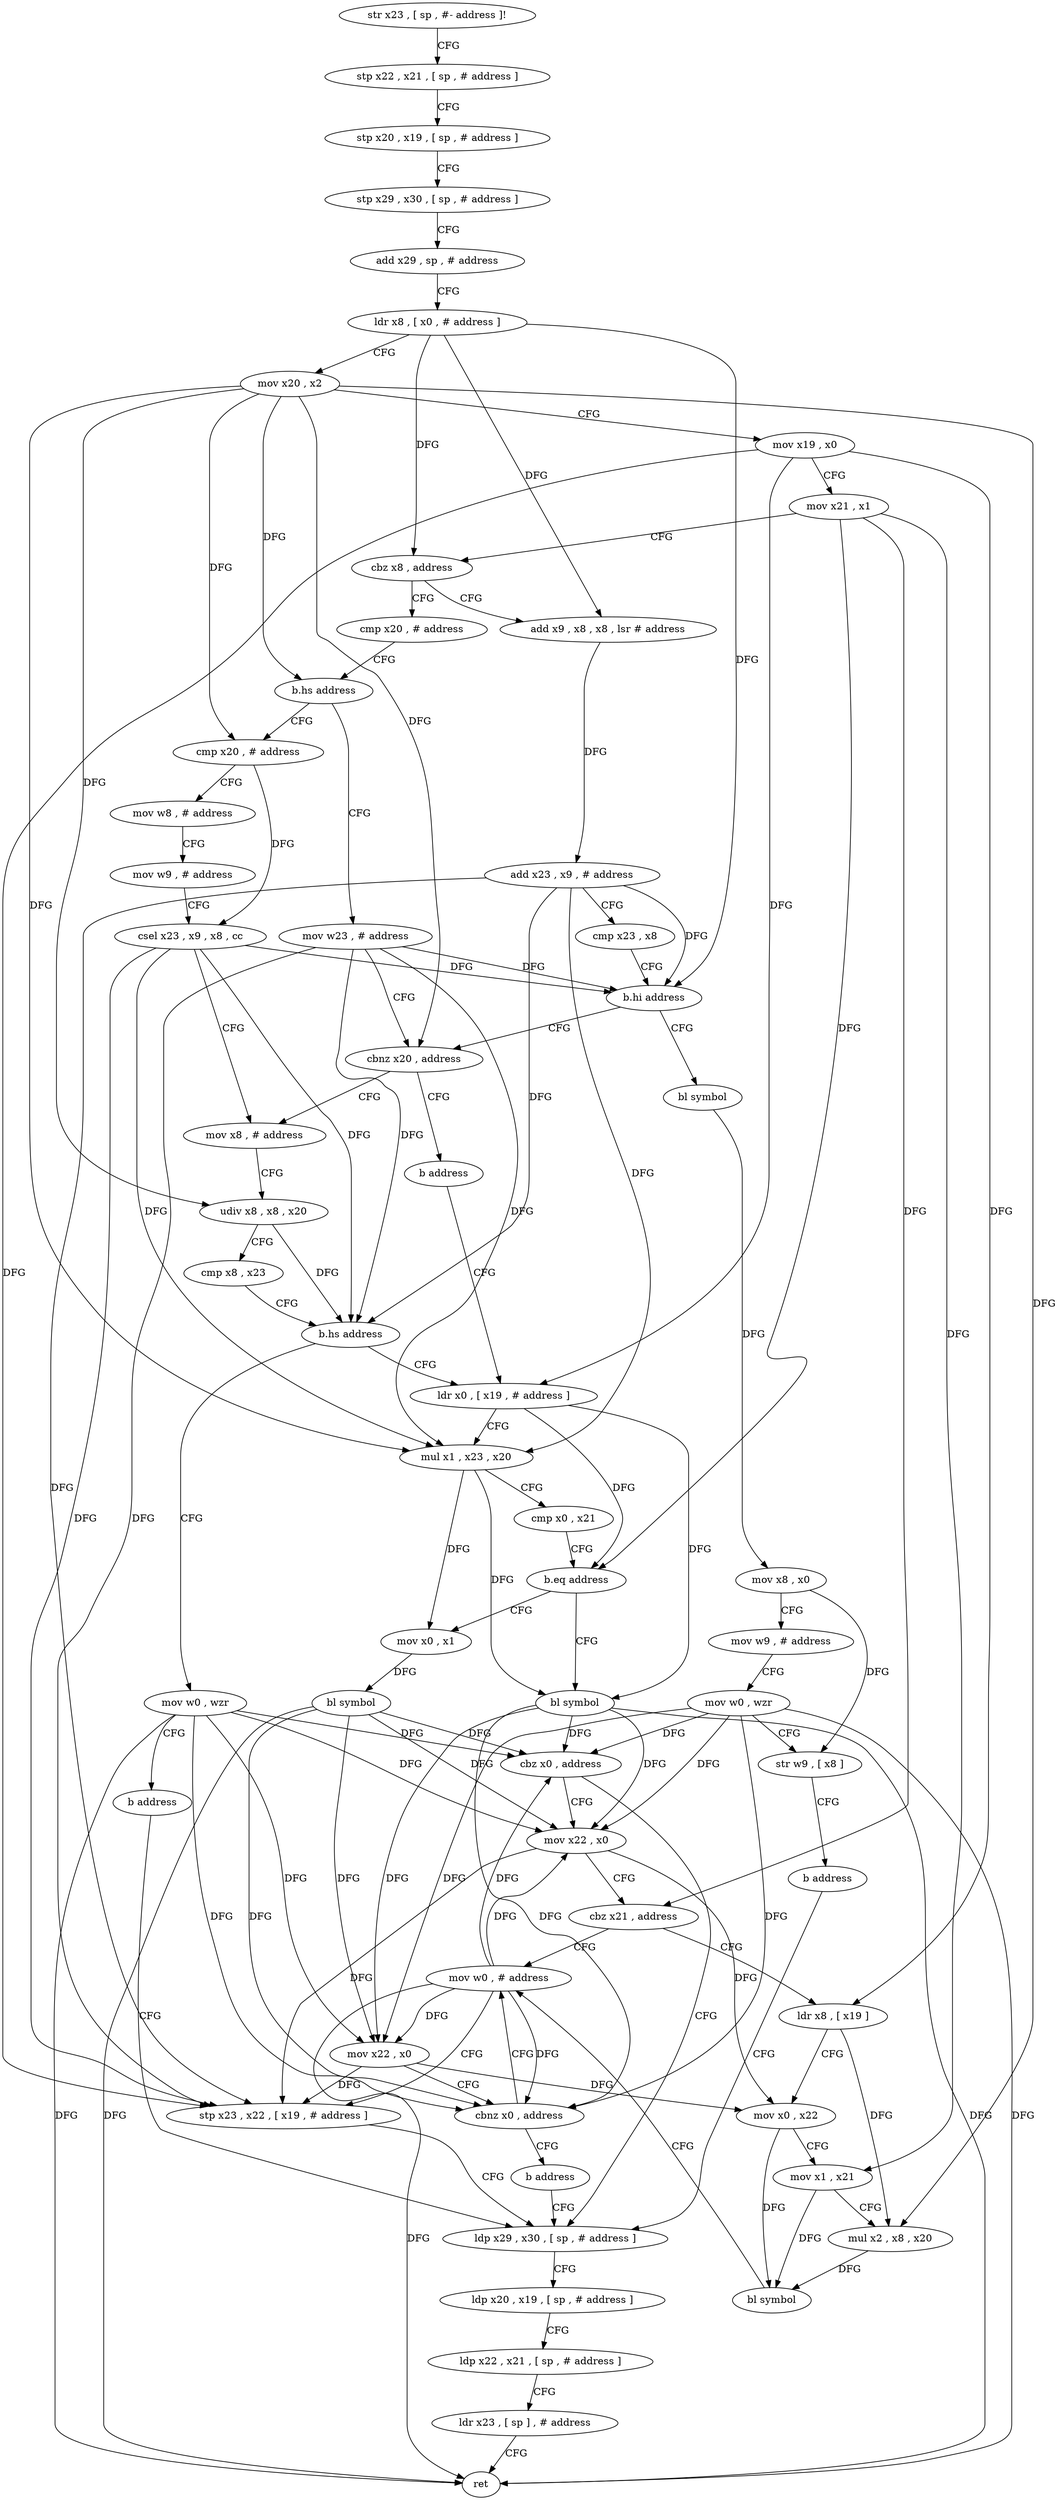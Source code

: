digraph "func" {
"156712" [label = "str x23 , [ sp , #- address ]!" ]
"156716" [label = "stp x22 , x21 , [ sp , # address ]" ]
"156720" [label = "stp x20 , x19 , [ sp , # address ]" ]
"156724" [label = "stp x29 , x30 , [ sp , # address ]" ]
"156728" [label = "add x29 , sp , # address" ]
"156732" [label = "ldr x8 , [ x0 , # address ]" ]
"156736" [label = "mov x20 , x2" ]
"156740" [label = "mov x19 , x0" ]
"156744" [label = "mov x21 , x1" ]
"156748" [label = "cbz x8 , address" ]
"156792" [label = "cmp x20 , # address" ]
"156752" [label = "add x9 , x8 , x8 , lsr # address" ]
"156796" [label = "b.hs address" ]
"156812" [label = "cmp x20 , # address" ]
"156800" [label = "mov w23 , # address" ]
"156756" [label = "add x23 , x9 , # address" ]
"156760" [label = "cmp x23 , x8" ]
"156764" [label = "b.hi address" ]
"156804" [label = "cbnz x20 , address" ]
"156768" [label = "bl symbol" ]
"156816" [label = "mov w8 , # address" ]
"156820" [label = "mov w9 , # address" ]
"156824" [label = "csel x23 , x9 , x8 , cc" ]
"156828" [label = "mov x8 , # address" ]
"156808" [label = "b address" ]
"156772" [label = "mov x8 , x0" ]
"156776" [label = "mov w9 , # address" ]
"156780" [label = "mov w0 , wzr" ]
"156784" [label = "str w9 , [ x8 ]" ]
"156788" [label = "b address" ]
"156932" [label = "ldp x29 , x30 , [ sp , # address ]" ]
"156852" [label = "ldr x0 , [ x19 , # address ]" ]
"156856" [label = "mul x1 , x23 , x20" ]
"156860" [label = "cmp x0 , x21" ]
"156864" [label = "b.eq address" ]
"156884" [label = "mov x0 , x1" ]
"156868" [label = "bl symbol" ]
"156844" [label = "mov w0 , wzr" ]
"156848" [label = "b address" ]
"156832" [label = "udiv x8 , x8 , x20" ]
"156836" [label = "cmp x8 , x23" ]
"156840" [label = "b.hs address" ]
"156936" [label = "ldp x20 , x19 , [ sp , # address ]" ]
"156940" [label = "ldp x22 , x21 , [ sp , # address ]" ]
"156944" [label = "ldr x23 , [ sp ] , # address" ]
"156948" [label = "ret" ]
"156888" [label = "bl symbol" ]
"156892" [label = "cbz x0 , address" ]
"156896" [label = "mov x22 , x0" ]
"156872" [label = "mov x22 , x0" ]
"156876" [label = "cbnz x0 , address" ]
"156924" [label = "mov w0 , # address" ]
"156880" [label = "b address" ]
"156900" [label = "cbz x21 , address" ]
"156904" [label = "ldr x8 , [ x19 ]" ]
"156928" [label = "stp x23 , x22 , [ x19 , # address ]" ]
"156908" [label = "mov x0 , x22" ]
"156912" [label = "mov x1 , x21" ]
"156916" [label = "mul x2 , x8 , x20" ]
"156920" [label = "bl symbol" ]
"156712" -> "156716" [ label = "CFG" ]
"156716" -> "156720" [ label = "CFG" ]
"156720" -> "156724" [ label = "CFG" ]
"156724" -> "156728" [ label = "CFG" ]
"156728" -> "156732" [ label = "CFG" ]
"156732" -> "156736" [ label = "CFG" ]
"156732" -> "156748" [ label = "DFG" ]
"156732" -> "156752" [ label = "DFG" ]
"156732" -> "156764" [ label = "DFG" ]
"156736" -> "156740" [ label = "CFG" ]
"156736" -> "156796" [ label = "DFG" ]
"156736" -> "156812" [ label = "DFG" ]
"156736" -> "156804" [ label = "DFG" ]
"156736" -> "156832" [ label = "DFG" ]
"156736" -> "156856" [ label = "DFG" ]
"156736" -> "156916" [ label = "DFG" ]
"156740" -> "156744" [ label = "CFG" ]
"156740" -> "156852" [ label = "DFG" ]
"156740" -> "156928" [ label = "DFG" ]
"156740" -> "156904" [ label = "DFG" ]
"156744" -> "156748" [ label = "CFG" ]
"156744" -> "156864" [ label = "DFG" ]
"156744" -> "156900" [ label = "DFG" ]
"156744" -> "156912" [ label = "DFG" ]
"156748" -> "156792" [ label = "CFG" ]
"156748" -> "156752" [ label = "CFG" ]
"156792" -> "156796" [ label = "CFG" ]
"156752" -> "156756" [ label = "DFG" ]
"156796" -> "156812" [ label = "CFG" ]
"156796" -> "156800" [ label = "CFG" ]
"156812" -> "156816" [ label = "CFG" ]
"156812" -> "156824" [ label = "DFG" ]
"156800" -> "156804" [ label = "CFG" ]
"156800" -> "156764" [ label = "DFG" ]
"156800" -> "156840" [ label = "DFG" ]
"156800" -> "156856" [ label = "DFG" ]
"156800" -> "156928" [ label = "DFG" ]
"156756" -> "156760" [ label = "CFG" ]
"156756" -> "156764" [ label = "DFG" ]
"156756" -> "156840" [ label = "DFG" ]
"156756" -> "156856" [ label = "DFG" ]
"156756" -> "156928" [ label = "DFG" ]
"156760" -> "156764" [ label = "CFG" ]
"156764" -> "156804" [ label = "CFG" ]
"156764" -> "156768" [ label = "CFG" ]
"156804" -> "156828" [ label = "CFG" ]
"156804" -> "156808" [ label = "CFG" ]
"156768" -> "156772" [ label = "DFG" ]
"156816" -> "156820" [ label = "CFG" ]
"156820" -> "156824" [ label = "CFG" ]
"156824" -> "156828" [ label = "CFG" ]
"156824" -> "156764" [ label = "DFG" ]
"156824" -> "156840" [ label = "DFG" ]
"156824" -> "156856" [ label = "DFG" ]
"156824" -> "156928" [ label = "DFG" ]
"156828" -> "156832" [ label = "CFG" ]
"156808" -> "156852" [ label = "CFG" ]
"156772" -> "156776" [ label = "CFG" ]
"156772" -> "156784" [ label = "DFG" ]
"156776" -> "156780" [ label = "CFG" ]
"156780" -> "156784" [ label = "CFG" ]
"156780" -> "156948" [ label = "DFG" ]
"156780" -> "156892" [ label = "DFG" ]
"156780" -> "156872" [ label = "DFG" ]
"156780" -> "156876" [ label = "DFG" ]
"156780" -> "156896" [ label = "DFG" ]
"156784" -> "156788" [ label = "CFG" ]
"156788" -> "156932" [ label = "CFG" ]
"156932" -> "156936" [ label = "CFG" ]
"156852" -> "156856" [ label = "CFG" ]
"156852" -> "156864" [ label = "DFG" ]
"156852" -> "156868" [ label = "DFG" ]
"156856" -> "156860" [ label = "CFG" ]
"156856" -> "156884" [ label = "DFG" ]
"156856" -> "156868" [ label = "DFG" ]
"156860" -> "156864" [ label = "CFG" ]
"156864" -> "156884" [ label = "CFG" ]
"156864" -> "156868" [ label = "CFG" ]
"156884" -> "156888" [ label = "DFG" ]
"156868" -> "156872" [ label = "DFG" ]
"156868" -> "156892" [ label = "DFG" ]
"156868" -> "156948" [ label = "DFG" ]
"156868" -> "156876" [ label = "DFG" ]
"156868" -> "156896" [ label = "DFG" ]
"156844" -> "156848" [ label = "CFG" ]
"156844" -> "156948" [ label = "DFG" ]
"156844" -> "156892" [ label = "DFG" ]
"156844" -> "156872" [ label = "DFG" ]
"156844" -> "156876" [ label = "DFG" ]
"156844" -> "156896" [ label = "DFG" ]
"156848" -> "156932" [ label = "CFG" ]
"156832" -> "156836" [ label = "CFG" ]
"156832" -> "156840" [ label = "DFG" ]
"156836" -> "156840" [ label = "CFG" ]
"156840" -> "156852" [ label = "CFG" ]
"156840" -> "156844" [ label = "CFG" ]
"156936" -> "156940" [ label = "CFG" ]
"156940" -> "156944" [ label = "CFG" ]
"156944" -> "156948" [ label = "CFG" ]
"156888" -> "156892" [ label = "DFG" ]
"156888" -> "156948" [ label = "DFG" ]
"156888" -> "156872" [ label = "DFG" ]
"156888" -> "156876" [ label = "DFG" ]
"156888" -> "156896" [ label = "DFG" ]
"156892" -> "156932" [ label = "CFG" ]
"156892" -> "156896" [ label = "CFG" ]
"156896" -> "156900" [ label = "CFG" ]
"156896" -> "156928" [ label = "DFG" ]
"156896" -> "156908" [ label = "DFG" ]
"156872" -> "156876" [ label = "CFG" ]
"156872" -> "156928" [ label = "DFG" ]
"156872" -> "156908" [ label = "DFG" ]
"156876" -> "156924" [ label = "CFG" ]
"156876" -> "156880" [ label = "CFG" ]
"156924" -> "156928" [ label = "CFG" ]
"156924" -> "156892" [ label = "DFG" ]
"156924" -> "156872" [ label = "DFG" ]
"156924" -> "156876" [ label = "DFG" ]
"156924" -> "156896" [ label = "DFG" ]
"156924" -> "156948" [ label = "DFG" ]
"156880" -> "156932" [ label = "CFG" ]
"156900" -> "156924" [ label = "CFG" ]
"156900" -> "156904" [ label = "CFG" ]
"156904" -> "156908" [ label = "CFG" ]
"156904" -> "156916" [ label = "DFG" ]
"156928" -> "156932" [ label = "CFG" ]
"156908" -> "156912" [ label = "CFG" ]
"156908" -> "156920" [ label = "DFG" ]
"156912" -> "156916" [ label = "CFG" ]
"156912" -> "156920" [ label = "DFG" ]
"156916" -> "156920" [ label = "DFG" ]
"156920" -> "156924" [ label = "CFG" ]
}
